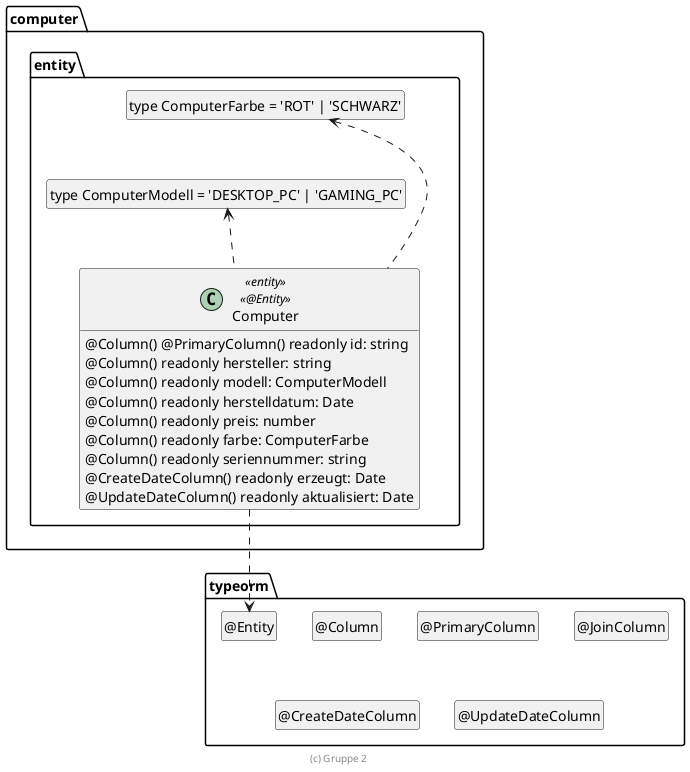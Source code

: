 ' Copyright (C) 2019 - present Juergen Zimmermann, Hochschule Karlsruhe
'
' This program is free software: you can redistribute it and/or modify
' it under the terms of the GNU General Public License as published by
' the Free Software Foundation, either version 3 of the License, or
' (at your option) any later version.
'
' This program is distributed in the hope that it will be useful,
' but WITHOUT ANY WARRANTY; without even the implied warranty of
' MERCHANTABILITY or FITNESS FOR A PARTICULAR PURPOSE.  See the
' GNU General Public License for more details.
'
' You should have received a copy of the GNU General Public License
' along with this program.  If not, see <https://www.gnu.org/licenses/>.

' Preview durch <Alt>d

@startuml Entity

package typeorm {
  class "@Entity" as Entity
  hide Entity circle
  class "@Column" as Column
  hide Column circle
  class "@PrimaryColumn" as PrimaryColumn
  hide PrimaryColumn circle
  class "@JoinColumn" as JoinColumn
  hide JoinColumn circle
  class "@CreateDateColumn" as CreateDateColumn
  hide CreateDateColumn circle
  class "@UpdateDateColumn" as UpdateDateColumn
  hide UpdateDateColumn circle
}

package computer.entity {
  class "type ComputerFarbe = 'ROT' | 'SCHWARZ'" as ComputerFarbe
  hide ComputerFarbe circle

  class "type ComputerModell = 'DESKTOP_PC' | 'GAMING_PC'" as ComputerModell
  hide ComputerModell circle

  class Computer <<entity>> <<@Entity>> {
    @Column() @PrimaryColumn() readonly id: string
    @Column() readonly hersteller: string
    @Column() readonly modell: ComputerModell
    @Column() readonly herstelldatum: Date
    @Column() readonly preis: number
    @Column() readonly farbe: ComputerFarbe
    @Column() readonly seriennummer: string
    @CreateDateColumn() readonly erzeugt: Date
    @UpdateDateColumn() readonly aktualisiert: Date
  }

  Computer ..> Entity
  Computer .up.> ComputerFarbe
  Computer .up.> ComputerModell

  ComputerFarbe .[hidden].> ComputerModell
}

hide empty members

footer (c) Gruppe 2

@enduml
